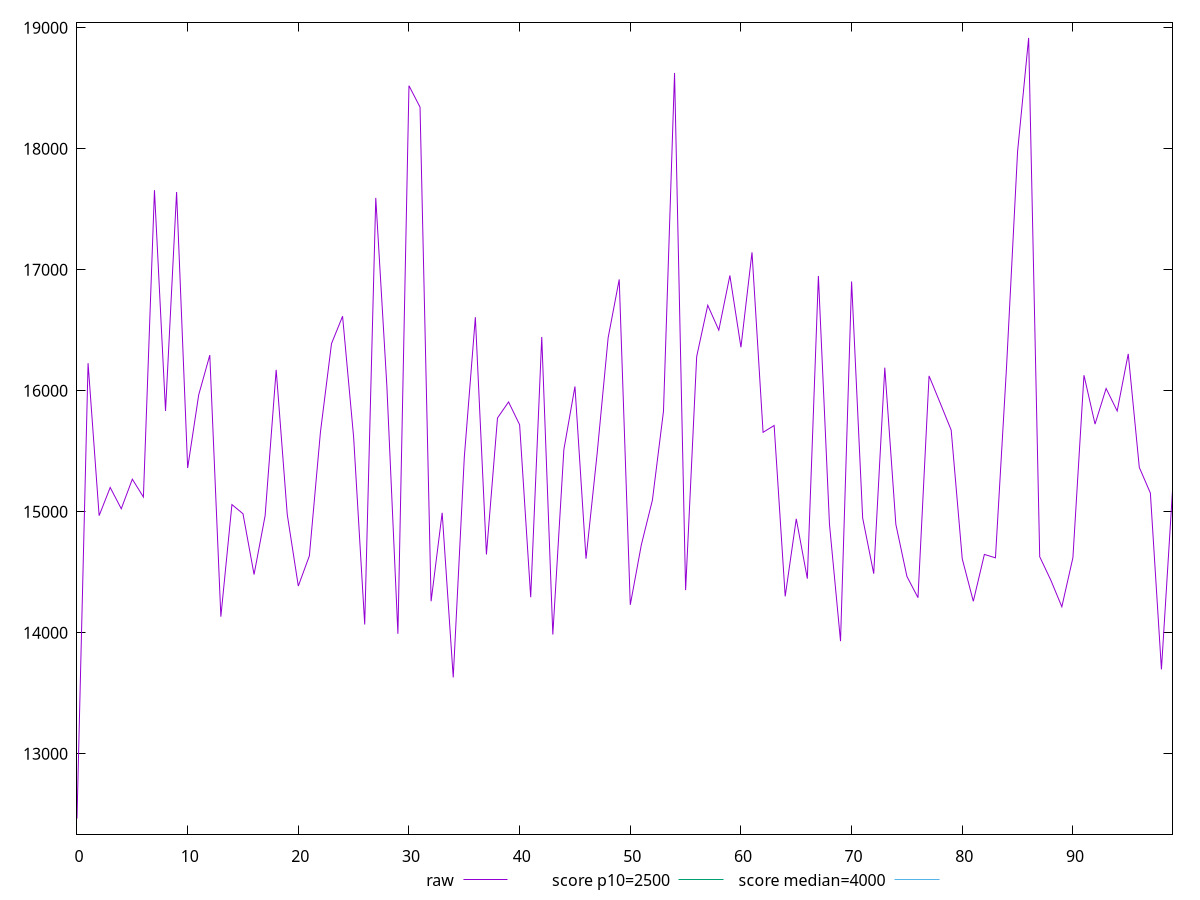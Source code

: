 reset

$raw <<EOF
0 12464.558500000001
1 16227.5135
2 14967.5635
3 15200.543999999996
4 15024.418999999998
5 15269.016999999996
6 15121.541000000003
7 17656.998999999996
8 15832.758999999998
9 17642.237
10 15361.221000000001
11 15966.342999999999
12 16294.089500000002
13 14132.697
14 15058.954500000005
15 14983.2695
16 14481.174499999997
17 14967.100499999995
18 16172.751999999997
19 14977.122500000001
20 14385.648499999998
21 14635.802500000002
22 15658.336000000003
23 16389.2635
24 16615.334500000004
25 15614.671999999999
26 14068.294499999998
27 17593.478499999997
28 16043.069000000001
29 13991.2435
30 18520.709499999997
31 18343.446500000002
32 14260.017499999998
33 14991.146499999995
34 13630.425
35 15449.393500000002
36 16607.3405
37 14646.967000000004
38 15774.727499999999
39 15907.211500000001
40 15718.706500000002
41 14293.224500000002
42 16444.334
43 13985.249
44 15514.836500000001
45 16035.02
46 14611.908500000001
47 15476.980999999998
48 16438.343500000003
49 16919.668999999998
50 14230.39
51 14726.884000000002
52 15096.017499999998
53 15830.4555
54 18625.996
55 14352.372499999998
56 16281.998499999994
57 16706.1065
58 16500.623999999996
59 16952.368000000002
60 16359.002
61 17143.538500000002
62 15656.112499999996
63 15712.601999999999
64 14300.424
65 14941.257000000001
66 14447.116000000002
67 16948.679999999997
68 14897.615999999998
69 13930.275
70 16902.643500000002
71 14947.769499999999
72 14488.111500000003
73 16190.313
74 14895.265
75 14465.041000000001
76 14289.639000000001
77 16122.413999999999
78 15899.964
79 15674.399499999996
80 14610.6185
81 14259.868499999999
82 14647.101
83 14619.031
84 16192.827500000003
85 17976.70100000001
86 18915.717000000004
87 14628.151999999998
88 14435.189999999999
89 14214.553000000002
90 14620.0535
91 16127.994000000002
92 15724.145
93 16018.490499999994
94 15832.55
95 16304.651999999998
96 15366.376
97 15154.448
98 13696.916500000003
99 15174.292000000005
EOF

set key outside below
set xrange [0:99]
set yrange [12335.53533:19044.740170000005]
set trange [12335.53533:19044.740170000005]
set terminal svg size 640, 500 enhanced background rgb 'white'
set output "report_00013_2021-02-09T12-04-24.940Z/largest-contentful-paint/samples/pages/raw/values.svg"

plot $raw title "raw" with line, \
     2500 title "score p10=2500", \
     4000 title "score median=4000"

reset

